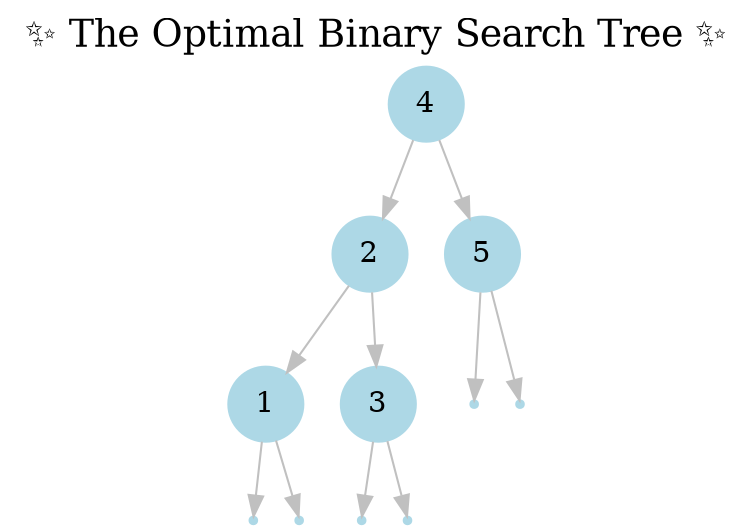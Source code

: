 digraph OBST {
  label="✨ The Optimal Binary Search Tree ✨";
  labelloc="t";
  fontsize=18;
node [shape=circle, style=filled, color=lightblue, fontcolor=black, fontsize=14;
];
edge [color=gray];
  "4" -> "2";
  "2" -> "1";
  null0 [shape=point];
  "1" -> null0;
  null1 [shape=point];
  "1" -> null1;
  "2" -> "3";
  null2 [shape=point];
  "3" -> null2;
  null3 [shape=point];
  "3" -> null3;
  "4" -> "5";
  null4 [shape=point];
  "5" -> null4;
  null5 [shape=point];
  "5" -> null5;
}
